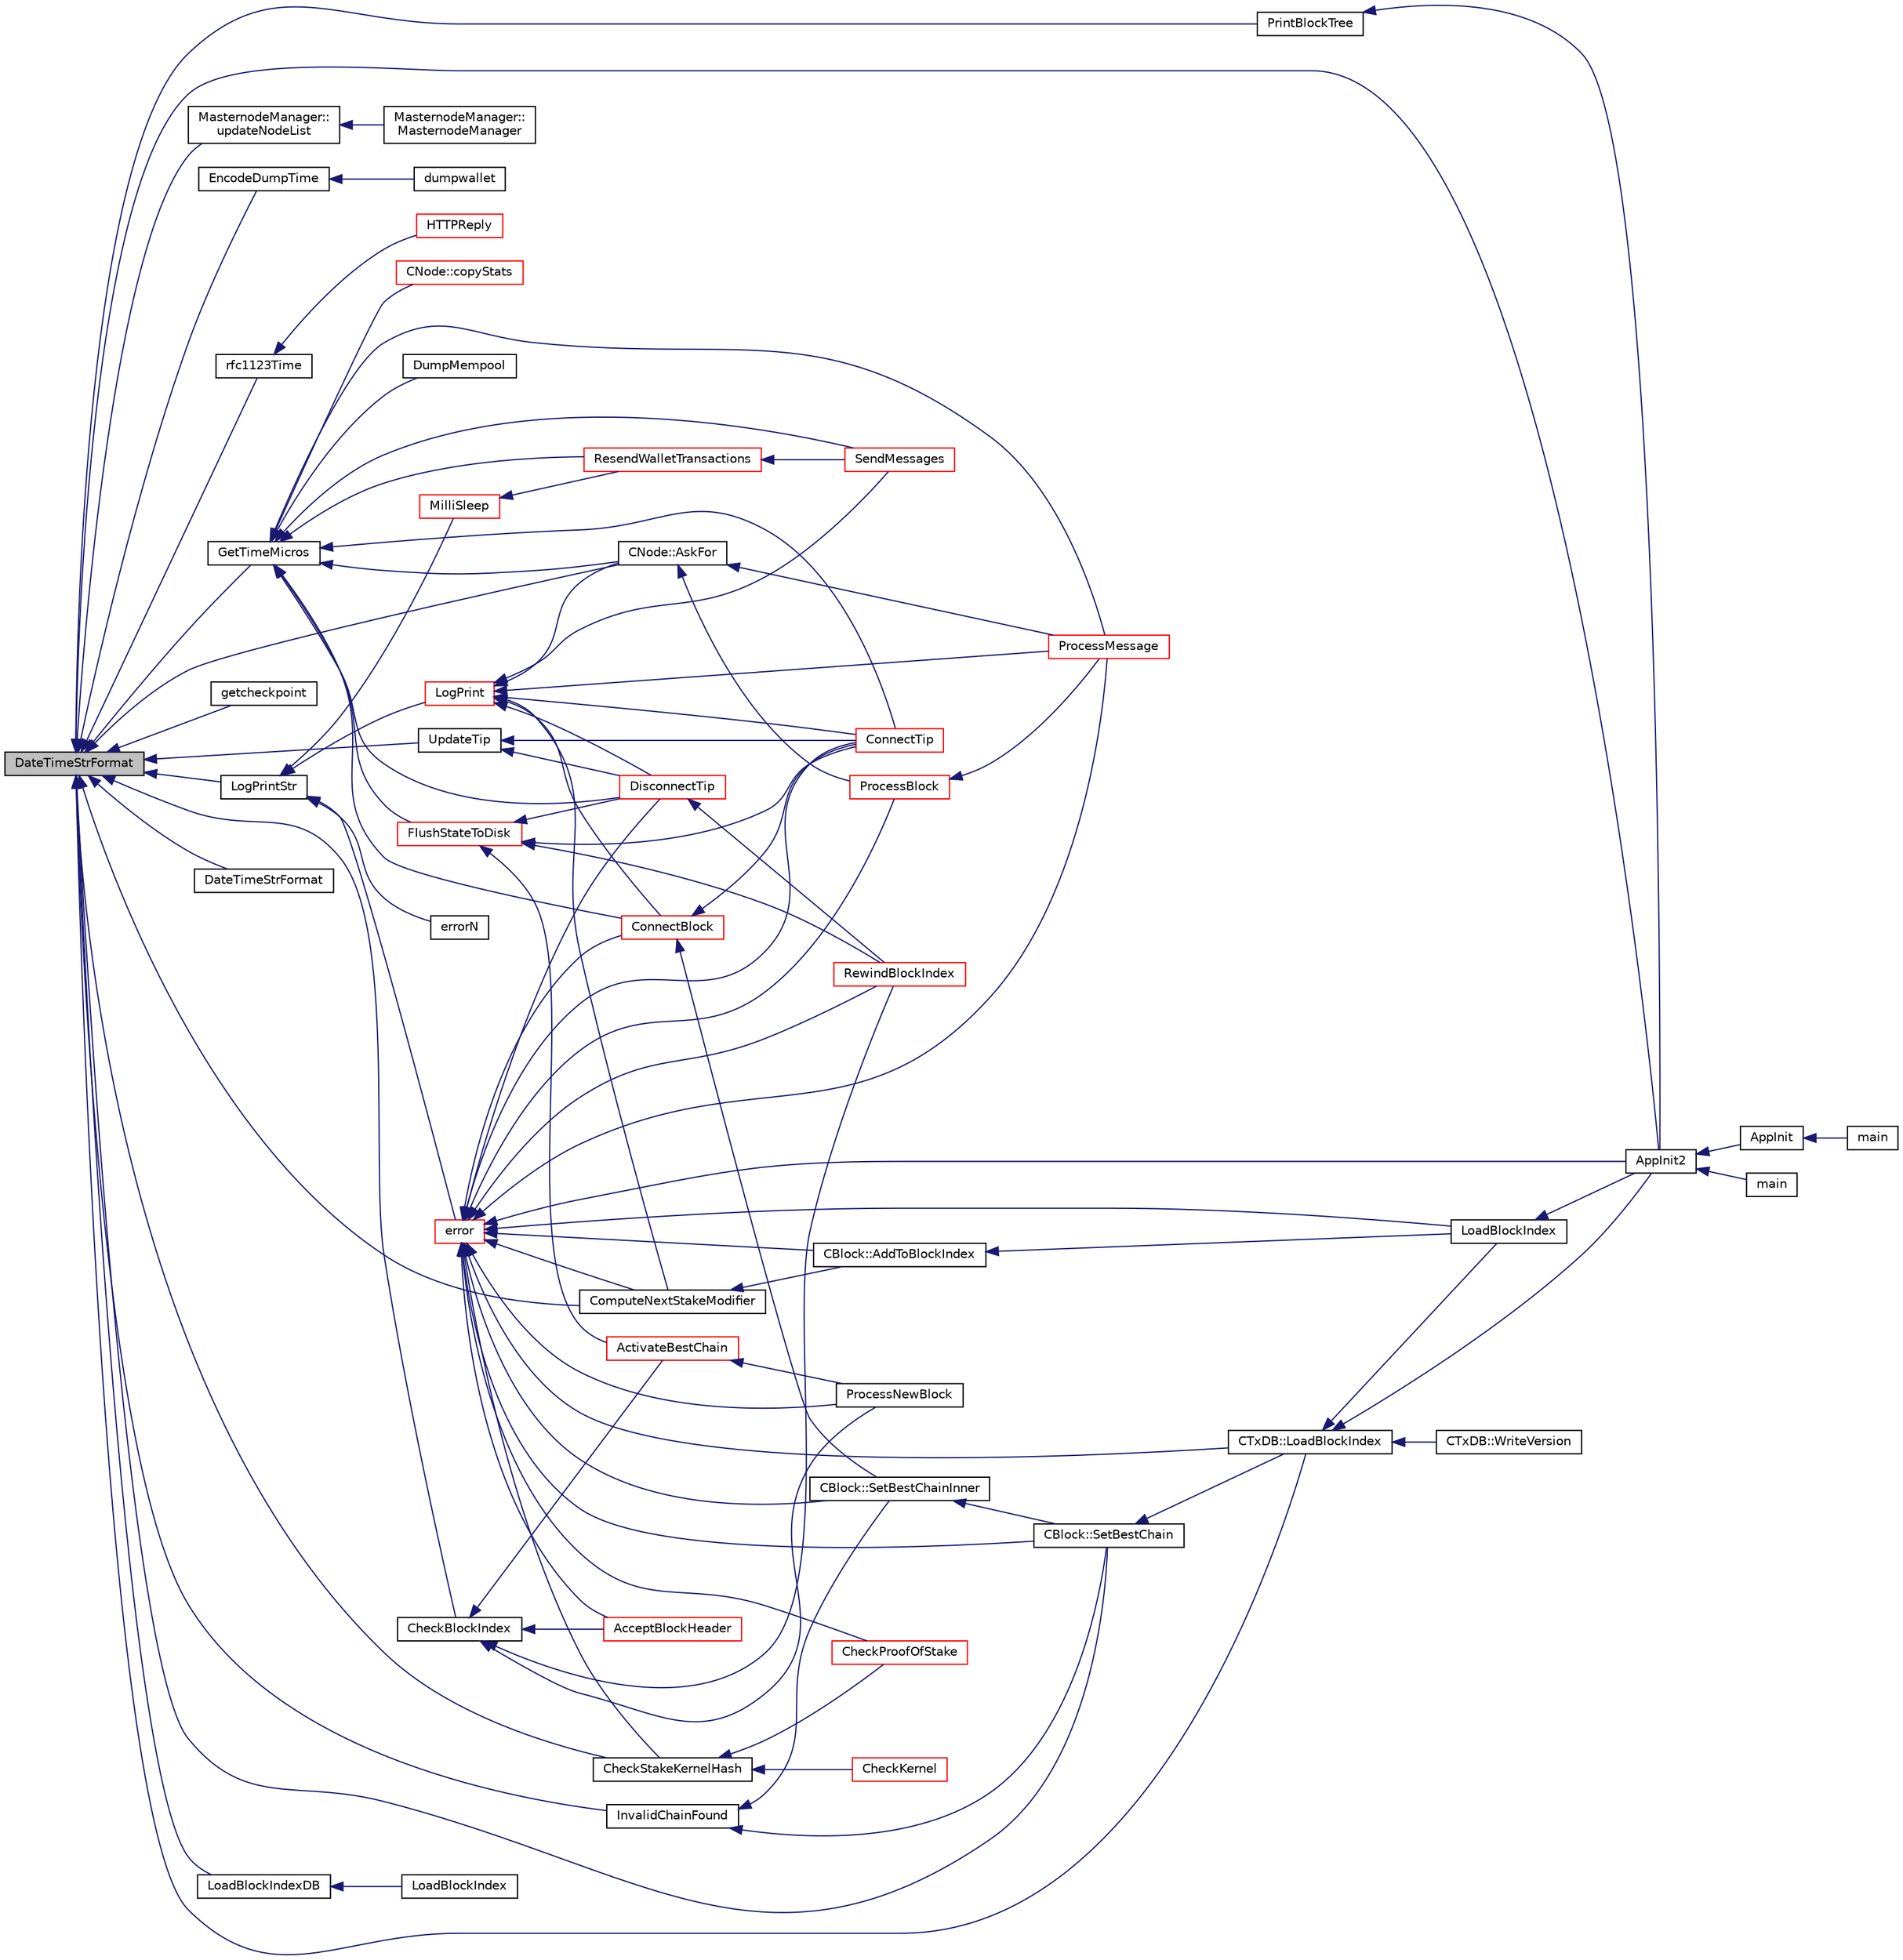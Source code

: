 digraph "DateTimeStrFormat"
{
  edge [fontname="Helvetica",fontsize="10",labelfontname="Helvetica",labelfontsize="10"];
  node [fontname="Helvetica",fontsize="10",shape=record];
  rankdir="LR";
  Node169 [label="DateTimeStrFormat",height=0.2,width=0.4,color="black", fillcolor="grey75", style="filled", fontcolor="black"];
  Node169 -> Node170 [dir="back",color="midnightblue",fontsize="10",style="solid",fontname="Helvetica"];
  Node170 [label="AppInit2",height=0.2,width=0.4,color="black", fillcolor="white", style="filled",URL="$d8/dc0/init_8h.html#a1a4c1bfbf6ba1db77e988b89b9cadfd3",tooltip="Initialize ion. "];
  Node170 -> Node171 [dir="back",color="midnightblue",fontsize="10",style="solid",fontname="Helvetica"];
  Node171 [label="AppInit",height=0.2,width=0.4,color="black", fillcolor="white", style="filled",URL="$d4/d35/iond_8cpp.html#ac59316b767e6984e1285f0531275286b"];
  Node171 -> Node172 [dir="back",color="midnightblue",fontsize="10",style="solid",fontname="Helvetica"];
  Node172 [label="main",height=0.2,width=0.4,color="black", fillcolor="white", style="filled",URL="$d4/d35/iond_8cpp.html#a0ddf1224851353fc92bfbff6f499fa97"];
  Node170 -> Node173 [dir="back",color="midnightblue",fontsize="10",style="solid",fontname="Helvetica"];
  Node173 [label="main",height=0.2,width=0.4,color="black", fillcolor="white", style="filled",URL="$d5/d2d/ion_8cpp.html#a0ddf1224851353fc92bfbff6f499fa97"];
  Node169 -> Node174 [dir="back",color="midnightblue",fontsize="10",style="solid",fontname="Helvetica"];
  Node174 [label="InvalidChainFound",height=0.2,width=0.4,color="black", fillcolor="white", style="filled",URL="$df/d0a/main_8cpp.html#a13e27b2736226dd1e1cb3918eeb58153"];
  Node174 -> Node175 [dir="back",color="midnightblue",fontsize="10",style="solid",fontname="Helvetica"];
  Node175 [label="CBlock::SetBestChainInner",height=0.2,width=0.4,color="black", fillcolor="white", style="filled",URL="$d3/d51/class_c_block.html#a82c90ccbecf89a38ff56d8429514e2c2"];
  Node175 -> Node176 [dir="back",color="midnightblue",fontsize="10",style="solid",fontname="Helvetica"];
  Node176 [label="CBlock::SetBestChain",height=0.2,width=0.4,color="black", fillcolor="white", style="filled",URL="$d3/d51/class_c_block.html#a6e308b2d75d1cfc4a75eda36feb60ca1"];
  Node176 -> Node177 [dir="back",color="midnightblue",fontsize="10",style="solid",fontname="Helvetica"];
  Node177 [label="CTxDB::LoadBlockIndex",height=0.2,width=0.4,color="black", fillcolor="white", style="filled",URL="$d9/d8d/class_c_tx_d_b.html#abcb9df0821d996f811f6604b452a26a0"];
  Node177 -> Node170 [dir="back",color="midnightblue",fontsize="10",style="solid",fontname="Helvetica"];
  Node177 -> Node178 [dir="back",color="midnightblue",fontsize="10",style="solid",fontname="Helvetica"];
  Node178 [label="LoadBlockIndex",height=0.2,width=0.4,color="black", fillcolor="white", style="filled",URL="$d4/dbf/main_8h.html#a367f303d34b8a5501ac4d77bebab578c"];
  Node178 -> Node170 [dir="back",color="midnightblue",fontsize="10",style="solid",fontname="Helvetica"];
  Node177 -> Node179 [dir="back",color="midnightblue",fontsize="10",style="solid",fontname="Helvetica"];
  Node179 [label="CTxDB::WriteVersion",height=0.2,width=0.4,color="black", fillcolor="white", style="filled",URL="$d9/d8d/class_c_tx_d_b.html#aa30dbf235b1c229896097e1eb1ea9520"];
  Node174 -> Node176 [dir="back",color="midnightblue",fontsize="10",style="solid",fontname="Helvetica"];
  Node169 -> Node176 [dir="back",color="midnightblue",fontsize="10",style="solid",fontname="Helvetica"];
  Node169 -> Node180 [dir="back",color="midnightblue",fontsize="10",style="solid",fontname="Helvetica"];
  Node180 [label="PrintBlockTree",height=0.2,width=0.4,color="black", fillcolor="white", style="filled",URL="$d4/dbf/main_8h.html#aac88c75e65aa0dee60e4332dbcc16120"];
  Node180 -> Node170 [dir="back",color="midnightblue",fontsize="10",style="solid",fontname="Helvetica"];
  Node169 -> Node181 [dir="back",color="midnightblue",fontsize="10",style="solid",fontname="Helvetica"];
  Node181 [label="CNode::AskFor",height=0.2,width=0.4,color="black", fillcolor="white", style="filled",URL="$d1/d64/class_c_node.html#a35bd20800b9be4b5213826502b34996e"];
  Node181 -> Node182 [dir="back",color="midnightblue",fontsize="10",style="solid",fontname="Helvetica"];
  Node182 [label="ProcessBlock",height=0.2,width=0.4,color="red", fillcolor="white", style="filled",URL="$d4/dbf/main_8h.html#a7c8a7be3439bb5e1e40548a332a3cf29"];
  Node182 -> Node185 [dir="back",color="midnightblue",fontsize="10",style="solid",fontname="Helvetica"];
  Node185 [label="ProcessMessage",height=0.2,width=0.4,color="red", fillcolor="white", style="filled",URL="$df/d0a/main_8cpp.html#a8ba92b1a4bce3c835e887a9073d17d8e"];
  Node181 -> Node185 [dir="back",color="midnightblue",fontsize="10",style="solid",fontname="Helvetica"];
  Node169 -> Node191 [dir="back",color="midnightblue",fontsize="10",style="solid",fontname="Helvetica"];
  Node191 [label="MasternodeManager::\lupdateNodeList",height=0.2,width=0.4,color="black", fillcolor="white", style="filled",URL="$d9/d70/class_masternode_manager.html#a5485a8bd6ccf673027165cc1207dfae9"];
  Node191 -> Node192 [dir="back",color="midnightblue",fontsize="10",style="solid",fontname="Helvetica"];
  Node192 [label="MasternodeManager::\lMasternodeManager",height=0.2,width=0.4,color="black", fillcolor="white", style="filled",URL="$d9/d70/class_masternode_manager.html#ad18cb99065e056e6b791e2356de826bf"];
  Node169 -> Node203 [dir="back",color="midnightblue",fontsize="10",style="solid",fontname="Helvetica"];
  Node203 [label="getcheckpoint",height=0.2,width=0.4,color="black", fillcolor="white", style="filled",URL="$d0/d47/rpcblockchain_8cpp.html#a18e0cd566c85cd589c2d687fa06d77e7"];
  Node169 -> Node204 [dir="back",color="midnightblue",fontsize="10",style="solid",fontname="Helvetica"];
  Node204 [label="EncodeDumpTime",height=0.2,width=0.4,color="black", fillcolor="white", style="filled",URL="$dc/dbf/rpcdump_8cpp.html#a7508f988f8fe1737d50343804d7fc7c8"];
  Node204 -> Node205 [dir="back",color="midnightblue",fontsize="10",style="solid",fontname="Helvetica"];
  Node205 [label="dumpwallet",height=0.2,width=0.4,color="black", fillcolor="white", style="filled",URL="$dc/dbf/rpcdump_8cpp.html#a831ddf746d4f2500ba6f6c07f63445cd"];
  Node169 -> Node206 [dir="back",color="midnightblue",fontsize="10",style="solid",fontname="Helvetica"];
  Node206 [label="rfc1123Time",height=0.2,width=0.4,color="black", fillcolor="white", style="filled",URL="$d2/d30/rpcprotocol_8cpp.html#ad5c2a0d44659f8cd91839821b68b5224"];
  Node206 -> Node207 [dir="back",color="midnightblue",fontsize="10",style="solid",fontname="Helvetica"];
  Node207 [label="HTTPReply",height=0.2,width=0.4,color="red", fillcolor="white", style="filled",URL="$d2/d30/rpcprotocol_8cpp.html#afa39f57077df4d88ad60373f58d793e1"];
  Node169 -> Node211 [dir="back",color="midnightblue",fontsize="10",style="solid",fontname="Helvetica"];
  Node211 [label="GetTimeMicros",height=0.2,width=0.4,color="black", fillcolor="white", style="filled",URL="$d8/d3c/util_8h.html#a0c5a06b50cd805b1923552114494c029"];
  Node211 -> Node212 [dir="back",color="midnightblue",fontsize="10",style="solid",fontname="Helvetica"];
  Node212 [label="ResendWalletTransactions",height=0.2,width=0.4,color="red", fillcolor="white", style="filled",URL="$d4/dbf/main_8h.html#aa8d5c228e24266e3dca5858adae31800",tooltip="Ask wallets to resend their transactions. "];
  Node212 -> Node213 [dir="back",color="midnightblue",fontsize="10",style="solid",fontname="Helvetica"];
  Node213 [label="SendMessages",height=0.2,width=0.4,color="red", fillcolor="white", style="filled",URL="$d4/dbf/main_8h.html#a711a5bdb30c9c9bbdc83011b1cbbe2f3"];
  Node211 -> Node185 [dir="back",color="midnightblue",fontsize="10",style="solid",fontname="Helvetica"];
  Node211 -> Node213 [dir="back",color="midnightblue",fontsize="10",style="solid",fontname="Helvetica"];
  Node211 -> Node219 [dir="back",color="midnightblue",fontsize="10",style="solid",fontname="Helvetica"];
  Node219 [label="CNode::copyStats",height=0.2,width=0.4,color="red", fillcolor="white", style="filled",URL="$d1/d64/class_c_node.html#aaa77188d9df85b80e3f8a30292acf6a9"];
  Node211 -> Node181 [dir="back",color="midnightblue",fontsize="10",style="solid",fontname="Helvetica"];
  Node211 -> Node226 [dir="back",color="midnightblue",fontsize="10",style="solid",fontname="Helvetica"];
  Node226 [label="ConnectBlock",height=0.2,width=0.4,color="red", fillcolor="white", style="filled",URL="$dd/d7d/validation_8cpp.html#afafbb35ee38b98e832fcb8b159942055",tooltip="Apply the effects of this block (with given index) on the UTXO set represented by coins..."];
  Node226 -> Node175 [dir="back",color="midnightblue",fontsize="10",style="solid",fontname="Helvetica"];
  Node226 -> Node228 [dir="back",color="midnightblue",fontsize="10",style="solid",fontname="Helvetica"];
  Node228 [label="ConnectTip",height=0.2,width=0.4,color="red", fillcolor="white", style="filled",URL="$dd/d7d/validation_8cpp.html#a6aed3630ddc1f0822daf257250d4799a",tooltip="Connect a new block to chainActive. "];
  Node211 -> Node244 [dir="back",color="midnightblue",fontsize="10",style="solid",fontname="Helvetica"];
  Node244 [label="FlushStateToDisk",height=0.2,width=0.4,color="red", fillcolor="white", style="filled",URL="$dd/d7d/validation_8cpp.html#a788f3aaee688481378aa35a0e776718a",tooltip="Update the on-disk chain state. "];
  Node244 -> Node247 [dir="back",color="midnightblue",fontsize="10",style="solid",fontname="Helvetica"];
  Node247 [label="DisconnectTip",height=0.2,width=0.4,color="red", fillcolor="white", style="filled",URL="$dd/d7d/validation_8cpp.html#af22a75696068786d303019f31f29eb9e",tooltip="Disconnect chainActive&#39;s tip. "];
  Node247 -> Node248 [dir="back",color="midnightblue",fontsize="10",style="solid",fontname="Helvetica"];
  Node248 [label="RewindBlockIndex",height=0.2,width=0.4,color="red", fillcolor="white", style="filled",URL="$db/d38/validation_8h.html#a2e51de180124822c526ac8f82777fa32",tooltip="When there are blocks in the active chain with missing data, rewind the chainstate and remove them fr..."];
  Node244 -> Node228 [dir="back",color="midnightblue",fontsize="10",style="solid",fontname="Helvetica"];
  Node244 -> Node230 [dir="back",color="midnightblue",fontsize="10",style="solid",fontname="Helvetica"];
  Node230 [label="ActivateBestChain",height=0.2,width=0.4,color="red", fillcolor="white", style="filled",URL="$db/d38/validation_8h.html#a81d9ced51eb72d4df66abddb00318b64",tooltip="Find the best known block, and make it the tip of the block chain. "];
  Node230 -> Node232 [dir="back",color="midnightblue",fontsize="10",style="solid",fontname="Helvetica"];
  Node232 [label="ProcessNewBlock",height=0.2,width=0.4,color="black", fillcolor="white", style="filled",URL="$db/d38/validation_8h.html#a290fce59049c0951b8eb73f0129bf6f0",tooltip="Process an incoming block. "];
  Node244 -> Node248 [dir="back",color="midnightblue",fontsize="10",style="solid",fontname="Helvetica"];
  Node211 -> Node247 [dir="back",color="midnightblue",fontsize="10",style="solid",fontname="Helvetica"];
  Node211 -> Node228 [dir="back",color="midnightblue",fontsize="10",style="solid",fontname="Helvetica"];
  Node211 -> Node252 [dir="back",color="midnightblue",fontsize="10",style="solid",fontname="Helvetica"];
  Node252 [label="DumpMempool",height=0.2,width=0.4,color="black", fillcolor="white", style="filled",URL="$db/d38/validation_8h.html#a2ffb14100dba0c7910b7e09dcdec7d80",tooltip="Dump the mempool to disk. "];
  Node169 -> Node253 [dir="back",color="midnightblue",fontsize="10",style="solid",fontname="Helvetica"];
  Node253 [label="DateTimeStrFormat",height=0.2,width=0.4,color="black", fillcolor="white", style="filled",URL="$d8/d3c/util_8h.html#a5d620750c7cb9c95ce815e3dd036e134"];
  Node169 -> Node254 [dir="back",color="midnightblue",fontsize="10",style="solid",fontname="Helvetica"];
  Node254 [label="ComputeNextStakeModifier",height=0.2,width=0.4,color="black", fillcolor="white", style="filled",URL="$d4/dd4/stake_8h.html#aa58b095aa0abb6f956cc68169124099a"];
  Node254 -> Node255 [dir="back",color="midnightblue",fontsize="10",style="solid",fontname="Helvetica"];
  Node255 [label="CBlock::AddToBlockIndex",height=0.2,width=0.4,color="black", fillcolor="white", style="filled",URL="$d3/d51/class_c_block.html#afab527f890c5575db3b1a2b17f47bf5a"];
  Node255 -> Node178 [dir="back",color="midnightblue",fontsize="10",style="solid",fontname="Helvetica"];
  Node169 -> Node256 [dir="back",color="midnightblue",fontsize="10",style="solid",fontname="Helvetica"];
  Node256 [label="CheckStakeKernelHash",height=0.2,width=0.4,color="black", fillcolor="white", style="filled",URL="$d4/dd4/stake_8h.html#a92f7a1863b9988c21166341c849e26db"];
  Node256 -> Node257 [dir="back",color="midnightblue",fontsize="10",style="solid",fontname="Helvetica"];
  Node257 [label="CheckProofOfStake",height=0.2,width=0.4,color="red", fillcolor="white", style="filled",URL="$d4/dd4/stake_8h.html#a01e09fbdb926d4581ea48c4cf2f337a1"];
  Node256 -> Node259 [dir="back",color="midnightblue",fontsize="10",style="solid",fontname="Helvetica"];
  Node259 [label="CheckKernel",height=0.2,width=0.4,color="red", fillcolor="white", style="filled",URL="$d4/dd4/stake_8h.html#a65bf2727fbb2781621c1b66999fb0f98"];
  Node169 -> Node177 [dir="back",color="midnightblue",fontsize="10",style="solid",fontname="Helvetica"];
  Node169 -> Node262 [dir="back",color="midnightblue",fontsize="10",style="solid",fontname="Helvetica"];
  Node262 [label="LogPrintStr",height=0.2,width=0.4,color="black", fillcolor="white", style="filled",URL="$d8/d3c/util_8h.html#afd4c3002b2797c0560adddb6af3ca1da"];
  Node262 -> Node263 [dir="back",color="midnightblue",fontsize="10",style="solid",fontname="Helvetica"];
  Node263 [label="MilliSleep",height=0.2,width=0.4,color="red", fillcolor="white", style="filled",URL="$d8/d3c/util_8h.html#ac635182d3e845eda4af4fa5ab31609da"];
  Node263 -> Node212 [dir="back",color="midnightblue",fontsize="10",style="solid",fontname="Helvetica"];
  Node262 -> Node301 [dir="back",color="midnightblue",fontsize="10",style="solid",fontname="Helvetica"];
  Node301 [label="LogPrint",height=0.2,width=0.4,color="red", fillcolor="white", style="filled",URL="$d8/d3c/util_8h.html#aab1f837a2366f424bdc996fdf6352171"];
  Node301 -> Node185 [dir="back",color="midnightblue",fontsize="10",style="solid",fontname="Helvetica"];
  Node301 -> Node213 [dir="back",color="midnightblue",fontsize="10",style="solid",fontname="Helvetica"];
  Node301 -> Node181 [dir="back",color="midnightblue",fontsize="10",style="solid",fontname="Helvetica"];
  Node301 -> Node254 [dir="back",color="midnightblue",fontsize="10",style="solid",fontname="Helvetica"];
  Node301 -> Node226 [dir="back",color="midnightblue",fontsize="10",style="solid",fontname="Helvetica"];
  Node301 -> Node247 [dir="back",color="midnightblue",fontsize="10",style="solid",fontname="Helvetica"];
  Node301 -> Node228 [dir="back",color="midnightblue",fontsize="10",style="solid",fontname="Helvetica"];
  Node262 -> Node538 [dir="back",color="midnightblue",fontsize="10",style="solid",fontname="Helvetica"];
  Node538 [label="error",height=0.2,width=0.4,color="red", fillcolor="white", style="filled",URL="$d8/d3c/util_8h.html#af8985880cf4ef26df0a5aa2ffcb76662"];
  Node538 -> Node170 [dir="back",color="midnightblue",fontsize="10",style="solid",fontname="Helvetica"];
  Node538 -> Node175 [dir="back",color="midnightblue",fontsize="10",style="solid",fontname="Helvetica"];
  Node538 -> Node176 [dir="back",color="midnightblue",fontsize="10",style="solid",fontname="Helvetica"];
  Node538 -> Node255 [dir="back",color="midnightblue",fontsize="10",style="solid",fontname="Helvetica"];
  Node538 -> Node182 [dir="back",color="midnightblue",fontsize="10",style="solid",fontname="Helvetica"];
  Node538 -> Node178 [dir="back",color="midnightblue",fontsize="10",style="solid",fontname="Helvetica"];
  Node538 -> Node185 [dir="back",color="midnightblue",fontsize="10",style="solid",fontname="Helvetica"];
  Node538 -> Node254 [dir="back",color="midnightblue",fontsize="10",style="solid",fontname="Helvetica"];
  Node538 -> Node256 [dir="back",color="midnightblue",fontsize="10",style="solid",fontname="Helvetica"];
  Node538 -> Node257 [dir="back",color="midnightblue",fontsize="10",style="solid",fontname="Helvetica"];
  Node538 -> Node177 [dir="back",color="midnightblue",fontsize="10",style="solid",fontname="Helvetica"];
  Node538 -> Node226 [dir="back",color="midnightblue",fontsize="10",style="solid",fontname="Helvetica"];
  Node538 -> Node247 [dir="back",color="midnightblue",fontsize="10",style="solid",fontname="Helvetica"];
  Node538 -> Node228 [dir="back",color="midnightblue",fontsize="10",style="solid",fontname="Helvetica"];
  Node538 -> Node598 [dir="back",color="midnightblue",fontsize="10",style="solid",fontname="Helvetica"];
  Node598 [label="AcceptBlockHeader",height=0.2,width=0.4,color="red", fillcolor="white", style="filled",URL="$dd/d7d/validation_8cpp.html#a44668eed86c30141dcdd2a7d04bff543"];
  Node538 -> Node232 [dir="back",color="midnightblue",fontsize="10",style="solid",fontname="Helvetica"];
  Node538 -> Node248 [dir="back",color="midnightblue",fontsize="10",style="solid",fontname="Helvetica"];
  Node262 -> Node657 [dir="back",color="midnightblue",fontsize="10",style="solid",fontname="Helvetica"];
  Node657 [label="errorN",height=0.2,width=0.4,color="black", fillcolor="white", style="filled",URL="$d8/d3c/util_8h.html#a0ab9cb0c182a29ed6e32f30769dc9964"];
  Node169 -> Node658 [dir="back",color="midnightblue",fontsize="10",style="solid",fontname="Helvetica"];
  Node658 [label="UpdateTip",height=0.2,width=0.4,color="black", fillcolor="white", style="filled",URL="$dd/d7d/validation_8cpp.html#a58ea59a717507dc67e9e2502d3a5a2b9",tooltip="Update chainActive and related internal data structures. "];
  Node658 -> Node247 [dir="back",color="midnightblue",fontsize="10",style="solid",fontname="Helvetica"];
  Node658 -> Node228 [dir="back",color="midnightblue",fontsize="10",style="solid",fontname="Helvetica"];
  Node169 -> Node659 [dir="back",color="midnightblue",fontsize="10",style="solid",fontname="Helvetica"];
  Node659 [label="LoadBlockIndexDB",height=0.2,width=0.4,color="black", fillcolor="white", style="filled",URL="$dd/d7d/validation_8cpp.html#adc87847be035fb67de8bf116d24ab957"];
  Node659 -> Node660 [dir="back",color="midnightblue",fontsize="10",style="solid",fontname="Helvetica"];
  Node660 [label="LoadBlockIndex",height=0.2,width=0.4,color="black", fillcolor="white", style="filled",URL="$db/d38/validation_8h.html#ac199fda2eb2ecbe7dfa224eb2a0af8e1",tooltip="Load the block tree and coins database from disk. "];
  Node169 -> Node661 [dir="back",color="midnightblue",fontsize="10",style="solid",fontname="Helvetica"];
  Node661 [label="CheckBlockIndex",height=0.2,width=0.4,color="black", fillcolor="white", style="filled",URL="$dd/d7d/validation_8cpp.html#a2f4243729dc8ec324a1088f256bdc506"];
  Node661 -> Node230 [dir="back",color="midnightblue",fontsize="10",style="solid",fontname="Helvetica"];
  Node661 -> Node598 [dir="back",color="midnightblue",fontsize="10",style="solid",fontname="Helvetica"];
  Node661 -> Node232 [dir="back",color="midnightblue",fontsize="10",style="solid",fontname="Helvetica"];
  Node661 -> Node248 [dir="back",color="midnightblue",fontsize="10",style="solid",fontname="Helvetica"];
}
